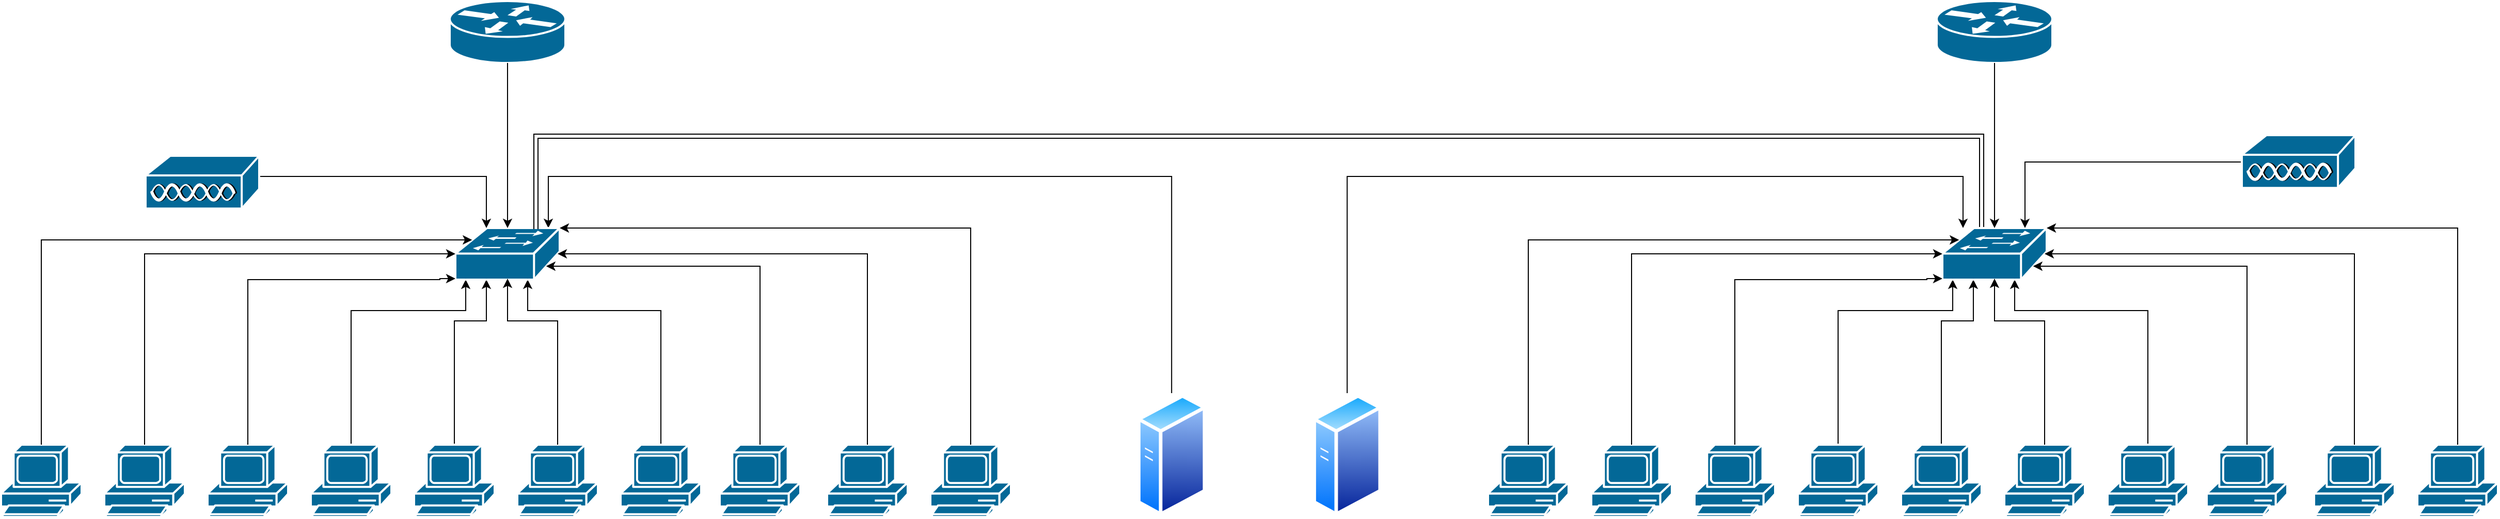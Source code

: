 <mxfile version="24.5.1" type="github">
  <diagram id="6a731a19-8d31-9384-78a2-239565b7b9f0" name="Page-1">
    <mxGraphModel dx="2041" dy="1560" grid="1" gridSize="10" guides="1" tooltips="1" connect="1" arrows="1" fold="1" page="1" pageScale="1" pageWidth="827" pageHeight="1169" background="none" math="0" shadow="0">
      <root>
        <mxCell id="0" />
        <mxCell id="1" parent="0" />
        <mxCell id="FgSyC8rnYt8sqBh_oiqT-2257" value="" style="shape=mxgraph.cisco.computers_and_peripherals.pc;html=1;pointerEvents=1;dashed=0;fillColor=#036897;strokeColor=#ffffff;strokeWidth=2;verticalLabelPosition=bottom;verticalAlign=top;align=center;outlineConnect=0;" parent="1" vertex="1">
          <mxGeometry x="1576" y="810" width="78" height="70" as="geometry" />
        </mxCell>
        <mxCell id="FgSyC8rnYt8sqBh_oiqT-2490" style="edgeStyle=orthogonalEdgeStyle;rounded=0;orthogonalLoop=1;jettySize=auto;html=1;" parent="1" source="FgSyC8rnYt8sqBh_oiqT-2258" target="FgSyC8rnYt8sqBh_oiqT-2399" edge="1">
          <mxGeometry relative="1" as="geometry">
            <Array as="points">
              <mxPoint x="1519" y="680" />
              <mxPoint x="1390" y="680" />
            </Array>
          </mxGeometry>
        </mxCell>
        <mxCell id="FgSyC8rnYt8sqBh_oiqT-2258" value="" style="shape=mxgraph.cisco.computers_and_peripherals.pc;html=1;pointerEvents=1;dashed=0;fillColor=#036897;strokeColor=#ffffff;strokeWidth=2;verticalLabelPosition=bottom;verticalAlign=top;align=center;outlineConnect=0;" parent="1" vertex="1">
          <mxGeometry x="1480" y="810" width="78" height="70" as="geometry" />
        </mxCell>
        <mxCell id="FgSyC8rnYt8sqBh_oiqT-2259" value="" style="shape=mxgraph.cisco.computers_and_peripherals.pc;html=1;pointerEvents=1;dashed=0;fillColor=#036897;strokeColor=#ffffff;strokeWidth=2;verticalLabelPosition=bottom;verticalAlign=top;align=center;outlineConnect=0;" parent="1" vertex="1">
          <mxGeometry x="1380" y="810" width="78" height="70" as="geometry" />
        </mxCell>
        <mxCell id="FgSyC8rnYt8sqBh_oiqT-2275" value="" style="shape=mxgraph.cisco.computers_and_peripherals.pc;html=1;pointerEvents=1;dashed=0;fillColor=#036897;strokeColor=#ffffff;strokeWidth=2;verticalLabelPosition=bottom;verticalAlign=top;align=center;outlineConnect=0;" parent="1" vertex="1">
          <mxGeometry x="1780" y="810" width="78" height="70" as="geometry" />
        </mxCell>
        <mxCell id="FgSyC8rnYt8sqBh_oiqT-2276" value="" style="shape=mxgraph.cisco.computers_and_peripherals.pc;html=1;pointerEvents=1;dashed=0;fillColor=#036897;strokeColor=#ffffff;strokeWidth=2;verticalLabelPosition=bottom;verticalAlign=top;align=center;outlineConnect=0;" parent="1" vertex="1">
          <mxGeometry x="1680" y="810" width="78" height="70" as="geometry" />
        </mxCell>
        <mxCell id="FgSyC8rnYt8sqBh_oiqT-2497" style="edgeStyle=orthogonalEdgeStyle;rounded=0;orthogonalLoop=1;jettySize=auto;html=1;" parent="1" source="FgSyC8rnYt8sqBh_oiqT-2287" target="FgSyC8rnYt8sqBh_oiqT-2399" edge="1">
          <mxGeometry relative="1" as="geometry">
            <mxPoint x="1410" y="590" as="targetPoint" />
            <Array as="points">
              <mxPoint x="2014" y="550" />
              <mxPoint x="1410" y="550" />
            </Array>
          </mxGeometry>
        </mxCell>
        <mxCell id="FgSyC8rnYt8sqBh_oiqT-2287" value="" style="image;aspect=fixed;perimeter=ellipsePerimeter;html=1;align=center;shadow=0;dashed=0;spacingTop=3;image=img/lib/active_directory/generic_server.svg;" parent="1" vertex="1">
          <mxGeometry x="1980" y="760" width="67.2" height="120" as="geometry" />
        </mxCell>
        <mxCell id="FgSyC8rnYt8sqBh_oiqT-2292" value="" style="shape=mxgraph.cisco.computers_and_peripherals.pc;html=1;pointerEvents=1;dashed=0;fillColor=#036897;strokeColor=#ffffff;strokeWidth=2;verticalLabelPosition=bottom;verticalAlign=top;align=center;outlineConnect=0;" parent="1" vertex="1">
          <mxGeometry x="880" y="810" width="78" height="70" as="geometry" />
        </mxCell>
        <mxCell id="FgSyC8rnYt8sqBh_oiqT-2293" value="" style="shape=mxgraph.cisco.computers_and_peripherals.pc;html=1;pointerEvents=1;dashed=0;fillColor=#036897;strokeColor=#ffffff;strokeWidth=2;verticalLabelPosition=bottom;verticalAlign=top;align=center;outlineConnect=0;" parent="1" vertex="1">
          <mxGeometry x="980" y="810" width="78" height="70" as="geometry" />
        </mxCell>
        <mxCell id="FgSyC8rnYt8sqBh_oiqT-2294" value="" style="shape=mxgraph.cisco.computers_and_peripherals.pc;html=1;pointerEvents=1;dashed=0;fillColor=#036897;strokeColor=#ffffff;strokeWidth=2;verticalLabelPosition=bottom;verticalAlign=top;align=center;outlineConnect=0;" parent="1" vertex="1">
          <mxGeometry x="1080" y="810" width="78" height="70" as="geometry" />
        </mxCell>
        <mxCell id="FgSyC8rnYt8sqBh_oiqT-2486" style="edgeStyle=orthogonalEdgeStyle;rounded=0;orthogonalLoop=1;jettySize=auto;html=1;exitX=0.5;exitY=0;exitDx=0;exitDy=0;exitPerimeter=0;" parent="1" source="FgSyC8rnYt8sqBh_oiqT-2295" target="FgSyC8rnYt8sqBh_oiqT-2399" edge="1">
          <mxGeometry relative="1" as="geometry">
            <Array as="points">
              <mxPoint x="1219" y="680" />
              <mxPoint x="1330" y="680" />
            </Array>
          </mxGeometry>
        </mxCell>
        <mxCell id="FgSyC8rnYt8sqBh_oiqT-2295" value="" style="shape=mxgraph.cisco.computers_and_peripherals.pc;html=1;pointerEvents=1;dashed=0;fillColor=#036897;strokeColor=#ffffff;strokeWidth=2;verticalLabelPosition=bottom;verticalAlign=top;align=center;outlineConnect=0;" parent="1" vertex="1">
          <mxGeometry x="1180" y="810" width="78" height="70" as="geometry" />
        </mxCell>
        <mxCell id="FgSyC8rnYt8sqBh_oiqT-2487" style="edgeStyle=orthogonalEdgeStyle;rounded=0;orthogonalLoop=1;jettySize=auto;html=1;exitX=0.5;exitY=0;exitDx=0;exitDy=0;exitPerimeter=0;" parent="1" source="FgSyC8rnYt8sqBh_oiqT-2296" target="FgSyC8rnYt8sqBh_oiqT-2399" edge="1">
          <mxGeometry relative="1" as="geometry">
            <Array as="points">
              <mxPoint x="1319" y="690" />
              <mxPoint x="1350" y="690" />
            </Array>
          </mxGeometry>
        </mxCell>
        <mxCell id="FgSyC8rnYt8sqBh_oiqT-2296" value="" style="shape=mxgraph.cisco.computers_and_peripherals.pc;html=1;pointerEvents=1;dashed=0;fillColor=#036897;strokeColor=#ffffff;strokeWidth=2;verticalLabelPosition=bottom;verticalAlign=top;align=center;outlineConnect=0;" parent="1" vertex="1">
          <mxGeometry x="1280" y="810" width="78" height="70" as="geometry" />
        </mxCell>
        <mxCell id="FgSyC8rnYt8sqBh_oiqT-2399" value="" style="shape=mxgraph.cisco.switches.workgroup_switch;sketch=0;html=1;pointerEvents=1;dashed=0;fillColor=#036897;strokeColor=#ffffff;strokeWidth=2;verticalLabelPosition=bottom;verticalAlign=top;align=center;outlineConnect=0;" parent="1" vertex="1">
          <mxGeometry x="1320" y="600" width="101" height="50" as="geometry" />
        </mxCell>
        <mxCell id="FgSyC8rnYt8sqBh_oiqT-2436" value="" style="shape=mxgraph.cisco.routers.router;sketch=0;html=1;pointerEvents=1;dashed=0;fillColor=#036897;strokeColor=#ffffff;strokeWidth=2;verticalLabelPosition=bottom;verticalAlign=top;align=center;outlineConnect=0;" parent="1" vertex="1">
          <mxGeometry x="1314.5" y="380" width="112" height="60" as="geometry" />
        </mxCell>
        <mxCell id="FgSyC8rnYt8sqBh_oiqT-2499" style="edgeStyle=orthogonalEdgeStyle;rounded=0;orthogonalLoop=1;jettySize=auto;html=1;exitX=1;exitY=0.5;exitDx=0;exitDy=0;exitPerimeter=0;" parent="1" source="FgSyC8rnYt8sqBh_oiqT-2477" target="FgSyC8rnYt8sqBh_oiqT-2399" edge="1">
          <mxGeometry relative="1" as="geometry">
            <Array as="points">
              <mxPoint x="1120" y="550" />
              <mxPoint x="1350" y="550" />
            </Array>
          </mxGeometry>
        </mxCell>
        <mxCell id="FgSyC8rnYt8sqBh_oiqT-2477" value="" style="shape=mxgraph.cisco.misc.access_point;html=1;pointerEvents=1;dashed=0;fillColor=#036897;strokeColor=#ffffff;strokeWidth=2;verticalLabelPosition=bottom;verticalAlign=top;align=center;outlineConnect=0;" parent="1" vertex="1">
          <mxGeometry x="1020" y="530" width="110" height="52" as="geometry" />
        </mxCell>
        <mxCell id="FgSyC8rnYt8sqBh_oiqT-2482" style="edgeStyle=orthogonalEdgeStyle;rounded=0;orthogonalLoop=1;jettySize=auto;html=1;exitX=0.5;exitY=0;exitDx=0;exitDy=0;exitPerimeter=0;entryX=0.16;entryY=0.23;entryDx=0;entryDy=0;entryPerimeter=0;" parent="1" source="FgSyC8rnYt8sqBh_oiqT-2292" target="FgSyC8rnYt8sqBh_oiqT-2399" edge="1">
          <mxGeometry relative="1" as="geometry">
            <Array as="points">
              <mxPoint x="919" y="612" />
            </Array>
          </mxGeometry>
        </mxCell>
        <mxCell id="FgSyC8rnYt8sqBh_oiqT-2483" style="edgeStyle=orthogonalEdgeStyle;rounded=0;orthogonalLoop=1;jettySize=auto;html=1;exitX=0.5;exitY=0;exitDx=0;exitDy=0;exitPerimeter=0;entryX=0;entryY=0.5;entryDx=0;entryDy=0;entryPerimeter=0;" parent="1" source="FgSyC8rnYt8sqBh_oiqT-2293" target="FgSyC8rnYt8sqBh_oiqT-2399" edge="1">
          <mxGeometry relative="1" as="geometry" />
        </mxCell>
        <mxCell id="FgSyC8rnYt8sqBh_oiqT-2484" style="edgeStyle=orthogonalEdgeStyle;rounded=0;orthogonalLoop=1;jettySize=auto;html=1;exitX=0.5;exitY=0;exitDx=0;exitDy=0;exitPerimeter=0;entryX=0;entryY=0.98;entryDx=0;entryDy=0;entryPerimeter=0;" parent="1" source="FgSyC8rnYt8sqBh_oiqT-2294" target="FgSyC8rnYt8sqBh_oiqT-2399" edge="1">
          <mxGeometry relative="1" as="geometry">
            <Array as="points">
              <mxPoint x="1119" y="650" />
              <mxPoint x="1305" y="650" />
            </Array>
          </mxGeometry>
        </mxCell>
        <mxCell id="FgSyC8rnYt8sqBh_oiqT-2488" style="edgeStyle=orthogonalEdgeStyle;rounded=0;orthogonalLoop=1;jettySize=auto;html=1;exitX=0.5;exitY=0;exitDx=0;exitDy=0;exitPerimeter=0;entryX=0.5;entryY=0.98;entryDx=0;entryDy=0;entryPerimeter=0;" parent="1" source="FgSyC8rnYt8sqBh_oiqT-2259" target="FgSyC8rnYt8sqBh_oiqT-2399" edge="1">
          <mxGeometry relative="1" as="geometry">
            <Array as="points">
              <mxPoint x="1419" y="690" />
              <mxPoint x="1371" y="690" />
            </Array>
          </mxGeometry>
        </mxCell>
        <mxCell id="FgSyC8rnYt8sqBh_oiqT-2491" style="edgeStyle=orthogonalEdgeStyle;rounded=0;orthogonalLoop=1;jettySize=auto;html=1;exitX=0.5;exitY=0;exitDx=0;exitDy=0;exitPerimeter=0;entryX=0.87;entryY=0.74;entryDx=0;entryDy=0;entryPerimeter=0;" parent="1" source="FgSyC8rnYt8sqBh_oiqT-2257" target="FgSyC8rnYt8sqBh_oiqT-2399" edge="1">
          <mxGeometry relative="1" as="geometry">
            <Array as="points">
              <mxPoint x="1615" y="637" />
            </Array>
          </mxGeometry>
        </mxCell>
        <mxCell id="FgSyC8rnYt8sqBh_oiqT-2492" style="edgeStyle=orthogonalEdgeStyle;rounded=0;orthogonalLoop=1;jettySize=auto;html=1;exitX=0.5;exitY=0;exitDx=0;exitDy=0;exitPerimeter=0;entryX=0.98;entryY=0.5;entryDx=0;entryDy=0;entryPerimeter=0;" parent="1" source="FgSyC8rnYt8sqBh_oiqT-2276" target="FgSyC8rnYt8sqBh_oiqT-2399" edge="1">
          <mxGeometry relative="1" as="geometry">
            <Array as="points">
              <mxPoint x="1719" y="625" />
            </Array>
          </mxGeometry>
        </mxCell>
        <mxCell id="FgSyC8rnYt8sqBh_oiqT-2493" style="edgeStyle=orthogonalEdgeStyle;rounded=0;orthogonalLoop=1;jettySize=auto;html=1;exitX=0.5;exitY=0;exitDx=0;exitDy=0;exitPerimeter=0;entryX=1;entryY=0;entryDx=0;entryDy=0;entryPerimeter=0;" parent="1" source="FgSyC8rnYt8sqBh_oiqT-2275" target="FgSyC8rnYt8sqBh_oiqT-2399" edge="1">
          <mxGeometry relative="1" as="geometry">
            <Array as="points">
              <mxPoint x="1819" y="600" />
            </Array>
          </mxGeometry>
        </mxCell>
        <mxCell id="FgSyC8rnYt8sqBh_oiqT-2498" style="edgeStyle=orthogonalEdgeStyle;rounded=0;orthogonalLoop=1;jettySize=auto;html=1;exitX=0.5;exitY=1;exitDx=0;exitDy=0;exitPerimeter=0;entryX=0.5;entryY=0;entryDx=0;entryDy=0;entryPerimeter=0;" parent="1" source="FgSyC8rnYt8sqBh_oiqT-2436" target="FgSyC8rnYt8sqBh_oiqT-2399" edge="1">
          <mxGeometry relative="1" as="geometry" />
        </mxCell>
        <mxCell id="FgSyC8rnYt8sqBh_oiqT-2501" value="" style="shape=mxgraph.cisco.computers_and_peripherals.pc;html=1;pointerEvents=1;dashed=0;fillColor=#036897;strokeColor=#ffffff;strokeWidth=2;verticalLabelPosition=bottom;verticalAlign=top;align=center;outlineConnect=0;" parent="1" vertex="1">
          <mxGeometry x="3016" y="810" width="78" height="70" as="geometry" />
        </mxCell>
        <mxCell id="FgSyC8rnYt8sqBh_oiqT-2502" style="edgeStyle=orthogonalEdgeStyle;rounded=0;orthogonalLoop=1;jettySize=auto;html=1;" parent="1" source="FgSyC8rnYt8sqBh_oiqT-2503" target="FgSyC8rnYt8sqBh_oiqT-2516" edge="1">
          <mxGeometry relative="1" as="geometry">
            <Array as="points">
              <mxPoint x="2959" y="680" />
              <mxPoint x="2830" y="680" />
            </Array>
          </mxGeometry>
        </mxCell>
        <mxCell id="FgSyC8rnYt8sqBh_oiqT-2503" value="" style="shape=mxgraph.cisco.computers_and_peripherals.pc;html=1;pointerEvents=1;dashed=0;fillColor=#036897;strokeColor=#ffffff;strokeWidth=2;verticalLabelPosition=bottom;verticalAlign=top;align=center;outlineConnect=0;" parent="1" vertex="1">
          <mxGeometry x="2920" y="810" width="78" height="70" as="geometry" />
        </mxCell>
        <mxCell id="FgSyC8rnYt8sqBh_oiqT-2504" value="" style="shape=mxgraph.cisco.computers_and_peripherals.pc;html=1;pointerEvents=1;dashed=0;fillColor=#036897;strokeColor=#ffffff;strokeWidth=2;verticalLabelPosition=bottom;verticalAlign=top;align=center;outlineConnect=0;" parent="1" vertex="1">
          <mxGeometry x="2820" y="810" width="78" height="70" as="geometry" />
        </mxCell>
        <mxCell id="FgSyC8rnYt8sqBh_oiqT-2505" value="" style="shape=mxgraph.cisco.computers_and_peripherals.pc;html=1;pointerEvents=1;dashed=0;fillColor=#036897;strokeColor=#ffffff;strokeWidth=2;verticalLabelPosition=bottom;verticalAlign=top;align=center;outlineConnect=0;" parent="1" vertex="1">
          <mxGeometry x="3220" y="810" width="78" height="70" as="geometry" />
        </mxCell>
        <mxCell id="FgSyC8rnYt8sqBh_oiqT-2506" value="" style="shape=mxgraph.cisco.computers_and_peripherals.pc;html=1;pointerEvents=1;dashed=0;fillColor=#036897;strokeColor=#ffffff;strokeWidth=2;verticalLabelPosition=bottom;verticalAlign=top;align=center;outlineConnect=0;" parent="1" vertex="1">
          <mxGeometry x="3120" y="810" width="78" height="70" as="geometry" />
        </mxCell>
        <mxCell id="FgSyC8rnYt8sqBh_oiqT-2536" style="edgeStyle=orthogonalEdgeStyle;rounded=0;orthogonalLoop=1;jettySize=auto;html=1;exitX=0.5;exitY=0;exitDx=0;exitDy=0;" parent="1" source="FgSyC8rnYt8sqBh_oiqT-2508" target="FgSyC8rnYt8sqBh_oiqT-2516" edge="1">
          <mxGeometry relative="1" as="geometry">
            <Array as="points">
              <mxPoint x="2184" y="550" />
              <mxPoint x="2780" y="550" />
            </Array>
          </mxGeometry>
        </mxCell>
        <mxCell id="FgSyC8rnYt8sqBh_oiqT-2508" value="" style="image;aspect=fixed;perimeter=ellipsePerimeter;html=1;align=center;shadow=0;dashed=0;spacingTop=3;image=img/lib/active_directory/generic_server.svg;" parent="1" vertex="1">
          <mxGeometry x="2150" y="760" width="67.2" height="120" as="geometry" />
        </mxCell>
        <mxCell id="FgSyC8rnYt8sqBh_oiqT-2509" value="" style="shape=mxgraph.cisco.computers_and_peripherals.pc;html=1;pointerEvents=1;dashed=0;fillColor=#036897;strokeColor=#ffffff;strokeWidth=2;verticalLabelPosition=bottom;verticalAlign=top;align=center;outlineConnect=0;" parent="1" vertex="1">
          <mxGeometry x="2320" y="810" width="78" height="70" as="geometry" />
        </mxCell>
        <mxCell id="FgSyC8rnYt8sqBh_oiqT-2510" value="" style="shape=mxgraph.cisco.computers_and_peripherals.pc;html=1;pointerEvents=1;dashed=0;fillColor=#036897;strokeColor=#ffffff;strokeWidth=2;verticalLabelPosition=bottom;verticalAlign=top;align=center;outlineConnect=0;" parent="1" vertex="1">
          <mxGeometry x="2420" y="810" width="78" height="70" as="geometry" />
        </mxCell>
        <mxCell id="FgSyC8rnYt8sqBh_oiqT-2511" value="" style="shape=mxgraph.cisco.computers_and_peripherals.pc;html=1;pointerEvents=1;dashed=0;fillColor=#036897;strokeColor=#ffffff;strokeWidth=2;verticalLabelPosition=bottom;verticalAlign=top;align=center;outlineConnect=0;" parent="1" vertex="1">
          <mxGeometry x="2520" y="810" width="78" height="70" as="geometry" />
        </mxCell>
        <mxCell id="FgSyC8rnYt8sqBh_oiqT-2512" style="edgeStyle=orthogonalEdgeStyle;rounded=0;orthogonalLoop=1;jettySize=auto;html=1;exitX=0.5;exitY=0;exitDx=0;exitDy=0;exitPerimeter=0;" parent="1" source="FgSyC8rnYt8sqBh_oiqT-2513" target="FgSyC8rnYt8sqBh_oiqT-2516" edge="1">
          <mxGeometry relative="1" as="geometry">
            <Array as="points">
              <mxPoint x="2659" y="680" />
              <mxPoint x="2770" y="680" />
            </Array>
          </mxGeometry>
        </mxCell>
        <mxCell id="FgSyC8rnYt8sqBh_oiqT-2513" value="" style="shape=mxgraph.cisco.computers_and_peripherals.pc;html=1;pointerEvents=1;dashed=0;fillColor=#036897;strokeColor=#ffffff;strokeWidth=2;verticalLabelPosition=bottom;verticalAlign=top;align=center;outlineConnect=0;" parent="1" vertex="1">
          <mxGeometry x="2620" y="810" width="78" height="70" as="geometry" />
        </mxCell>
        <mxCell id="FgSyC8rnYt8sqBh_oiqT-2514" style="edgeStyle=orthogonalEdgeStyle;rounded=0;orthogonalLoop=1;jettySize=auto;html=1;exitX=0.5;exitY=0;exitDx=0;exitDy=0;exitPerimeter=0;" parent="1" source="FgSyC8rnYt8sqBh_oiqT-2515" target="FgSyC8rnYt8sqBh_oiqT-2516" edge="1">
          <mxGeometry relative="1" as="geometry">
            <Array as="points">
              <mxPoint x="2759" y="690" />
              <mxPoint x="2790" y="690" />
            </Array>
          </mxGeometry>
        </mxCell>
        <mxCell id="FgSyC8rnYt8sqBh_oiqT-2515" value="" style="shape=mxgraph.cisco.computers_and_peripherals.pc;html=1;pointerEvents=1;dashed=0;fillColor=#036897;strokeColor=#ffffff;strokeWidth=2;verticalLabelPosition=bottom;verticalAlign=top;align=center;outlineConnect=0;" parent="1" vertex="1">
          <mxGeometry x="2720" y="810" width="78" height="70" as="geometry" />
        </mxCell>
        <mxCell id="FgSyC8rnYt8sqBh_oiqT-2530" style="edgeStyle=orthogonalEdgeStyle;rounded=0;orthogonalLoop=1;jettySize=auto;html=1;shape=link;" parent="1" edge="1">
          <mxGeometry relative="1" as="geometry">
            <mxPoint x="1398.002" y="601.01" as="targetPoint" />
            <mxPoint x="2798.002" y="601.01" as="sourcePoint" />
            <Array as="points">
              <mxPoint x="2797.99" y="511.01" />
              <mxPoint x="1397.99" y="511.01" />
            </Array>
          </mxGeometry>
        </mxCell>
        <mxCell id="FgSyC8rnYt8sqBh_oiqT-2516" value="" style="shape=mxgraph.cisco.switches.workgroup_switch;sketch=0;html=1;pointerEvents=1;dashed=0;fillColor=#036897;strokeColor=#ffffff;strokeWidth=2;verticalLabelPosition=bottom;verticalAlign=top;align=center;outlineConnect=0;" parent="1" vertex="1">
          <mxGeometry x="2760" y="600" width="101" height="50" as="geometry" />
        </mxCell>
        <mxCell id="FgSyC8rnYt8sqBh_oiqT-2517" value="" style="shape=mxgraph.cisco.routers.router;sketch=0;html=1;pointerEvents=1;dashed=0;fillColor=#036897;strokeColor=#ffffff;strokeWidth=2;verticalLabelPosition=bottom;verticalAlign=top;align=center;outlineConnect=0;" parent="1" vertex="1">
          <mxGeometry x="2754.5" y="380" width="112" height="60" as="geometry" />
        </mxCell>
        <mxCell id="FgSyC8rnYt8sqBh_oiqT-2528" style="edgeStyle=orthogonalEdgeStyle;rounded=0;orthogonalLoop=1;jettySize=auto;html=1;exitX=0;exitY=0.5;exitDx=0;exitDy=0;exitPerimeter=0;" parent="1" source="FgSyC8rnYt8sqBh_oiqT-2519" target="FgSyC8rnYt8sqBh_oiqT-2516" edge="1">
          <mxGeometry relative="1" as="geometry">
            <Array as="points">
              <mxPoint x="2840" y="536" />
            </Array>
          </mxGeometry>
        </mxCell>
        <mxCell id="FgSyC8rnYt8sqBh_oiqT-2519" value="" style="shape=mxgraph.cisco.misc.access_point;html=1;pointerEvents=1;dashed=0;fillColor=#036897;strokeColor=#ffffff;strokeWidth=2;verticalLabelPosition=bottom;verticalAlign=top;align=center;outlineConnect=0;" parent="1" vertex="1">
          <mxGeometry x="3050" y="510" width="110" height="52" as="geometry" />
        </mxCell>
        <mxCell id="FgSyC8rnYt8sqBh_oiqT-2520" style="edgeStyle=orthogonalEdgeStyle;rounded=0;orthogonalLoop=1;jettySize=auto;html=1;exitX=0.5;exitY=0;exitDx=0;exitDy=0;exitPerimeter=0;entryX=0.16;entryY=0.23;entryDx=0;entryDy=0;entryPerimeter=0;" parent="1" source="FgSyC8rnYt8sqBh_oiqT-2509" target="FgSyC8rnYt8sqBh_oiqT-2516" edge="1">
          <mxGeometry relative="1" as="geometry">
            <Array as="points">
              <mxPoint x="2359" y="612" />
            </Array>
          </mxGeometry>
        </mxCell>
        <mxCell id="FgSyC8rnYt8sqBh_oiqT-2521" style="edgeStyle=orthogonalEdgeStyle;rounded=0;orthogonalLoop=1;jettySize=auto;html=1;exitX=0.5;exitY=0;exitDx=0;exitDy=0;exitPerimeter=0;entryX=0;entryY=0.5;entryDx=0;entryDy=0;entryPerimeter=0;" parent="1" source="FgSyC8rnYt8sqBh_oiqT-2510" target="FgSyC8rnYt8sqBh_oiqT-2516" edge="1">
          <mxGeometry relative="1" as="geometry" />
        </mxCell>
        <mxCell id="FgSyC8rnYt8sqBh_oiqT-2522" style="edgeStyle=orthogonalEdgeStyle;rounded=0;orthogonalLoop=1;jettySize=auto;html=1;exitX=0.5;exitY=0;exitDx=0;exitDy=0;exitPerimeter=0;entryX=0;entryY=0.98;entryDx=0;entryDy=0;entryPerimeter=0;" parent="1" source="FgSyC8rnYt8sqBh_oiqT-2511" target="FgSyC8rnYt8sqBh_oiqT-2516" edge="1">
          <mxGeometry relative="1" as="geometry">
            <Array as="points">
              <mxPoint x="2559" y="650" />
              <mxPoint x="2745" y="650" />
            </Array>
          </mxGeometry>
        </mxCell>
        <mxCell id="FgSyC8rnYt8sqBh_oiqT-2523" style="edgeStyle=orthogonalEdgeStyle;rounded=0;orthogonalLoop=1;jettySize=auto;html=1;exitX=0.5;exitY=0;exitDx=0;exitDy=0;exitPerimeter=0;entryX=0.5;entryY=0.98;entryDx=0;entryDy=0;entryPerimeter=0;" parent="1" source="FgSyC8rnYt8sqBh_oiqT-2504" target="FgSyC8rnYt8sqBh_oiqT-2516" edge="1">
          <mxGeometry relative="1" as="geometry">
            <Array as="points">
              <mxPoint x="2859" y="690" />
              <mxPoint x="2811" y="690" />
            </Array>
          </mxGeometry>
        </mxCell>
        <mxCell id="FgSyC8rnYt8sqBh_oiqT-2524" style="edgeStyle=orthogonalEdgeStyle;rounded=0;orthogonalLoop=1;jettySize=auto;html=1;exitX=0.5;exitY=0;exitDx=0;exitDy=0;exitPerimeter=0;entryX=0.87;entryY=0.74;entryDx=0;entryDy=0;entryPerimeter=0;" parent="1" source="FgSyC8rnYt8sqBh_oiqT-2501" target="FgSyC8rnYt8sqBh_oiqT-2516" edge="1">
          <mxGeometry relative="1" as="geometry">
            <Array as="points">
              <mxPoint x="3055" y="637" />
            </Array>
          </mxGeometry>
        </mxCell>
        <mxCell id="FgSyC8rnYt8sqBh_oiqT-2525" style="edgeStyle=orthogonalEdgeStyle;rounded=0;orthogonalLoop=1;jettySize=auto;html=1;exitX=0.5;exitY=0;exitDx=0;exitDy=0;exitPerimeter=0;entryX=0.98;entryY=0.5;entryDx=0;entryDy=0;entryPerimeter=0;" parent="1" source="FgSyC8rnYt8sqBh_oiqT-2506" target="FgSyC8rnYt8sqBh_oiqT-2516" edge="1">
          <mxGeometry relative="1" as="geometry">
            <Array as="points">
              <mxPoint x="3159" y="625" />
            </Array>
          </mxGeometry>
        </mxCell>
        <mxCell id="FgSyC8rnYt8sqBh_oiqT-2526" style="edgeStyle=orthogonalEdgeStyle;rounded=0;orthogonalLoop=1;jettySize=auto;html=1;exitX=0.5;exitY=0;exitDx=0;exitDy=0;exitPerimeter=0;entryX=1;entryY=0;entryDx=0;entryDy=0;entryPerimeter=0;" parent="1" source="FgSyC8rnYt8sqBh_oiqT-2505" target="FgSyC8rnYt8sqBh_oiqT-2516" edge="1">
          <mxGeometry relative="1" as="geometry">
            <Array as="points">
              <mxPoint x="3259" y="600" />
            </Array>
          </mxGeometry>
        </mxCell>
        <mxCell id="FgSyC8rnYt8sqBh_oiqT-2535" style="edgeStyle=orthogonalEdgeStyle;rounded=0;orthogonalLoop=1;jettySize=auto;html=1;exitX=0.5;exitY=1;exitDx=0;exitDy=0;exitPerimeter=0;entryX=0.5;entryY=0;entryDx=0;entryDy=0;entryPerimeter=0;" parent="1" source="FgSyC8rnYt8sqBh_oiqT-2517" target="FgSyC8rnYt8sqBh_oiqT-2516" edge="1">
          <mxGeometry relative="1" as="geometry" />
        </mxCell>
      </root>
    </mxGraphModel>
  </diagram>
</mxfile>

